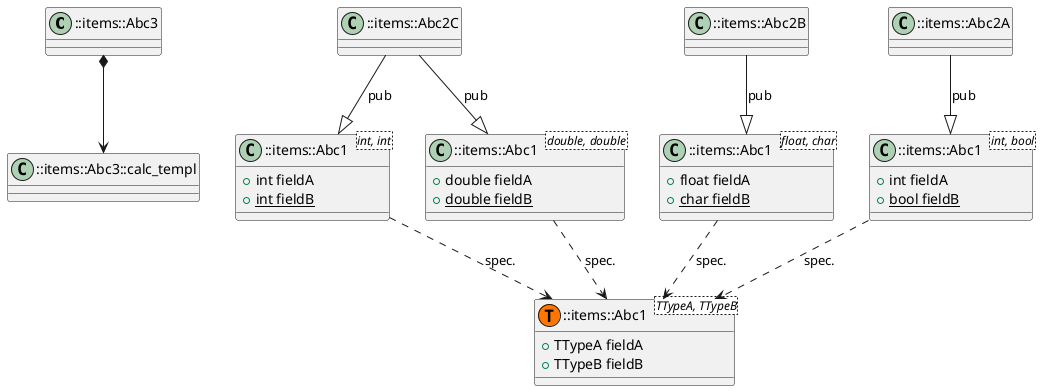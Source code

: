 @startuml

class "::items::Abc3" as @26 {
}
class "::items::Abc2C" as @42 {
}
class "::items::Abc2B" as @69 {
}
class "::items::Abc2A" as @101 {
}
class "::items::Abc1<int, int>" as @64 {
    {field} + int fieldA
    {field} {static} + int fieldB
}
class "::items::Abc1<double, double>" as @65 {
    {field} + double fieldA
    {field} {static} + double fieldB
}
class "::items::Abc1<float, char>" as @97 {
    {field} + float fieldA
    {field} {static} + char fieldB
}
class "::items::Abc1<TTypeA, TTypeB>" as @127 <<T,#FF7700>> {
    {field} + TTypeA fieldA
    {field} + TTypeB fieldB
}
class "::items::Abc1<int, bool>" as @124 {
    {field} + int fieldA
    {field} {static} + bool fieldB
}
class "::items::Abc3::calc_templ" as @60

' ::items::Abc3 *--> ::items::Abc3::calc_templ
"@26" *--> "@60"
' ::items::Abc2C --|> ::items::Abc1<int, int>
"@42" --|> "@64": "pub"
' ::items::Abc2C --|> ::items::Abc1<double, double>
"@42" --|> "@65": "pub"
' ::items::Abc2B --|> ::items::Abc1<float, char>
"@69" --|> "@97": "pub"
' ::items::Abc2A --|> ::items::Abc1<int, bool>
"@101" --|> "@124": "pub"
' ::items::Abc1<int, int> ..> ::items::Abc1: spec.
"@64" ..> "@127": spec.
' ::items::Abc1<double, double> ..> ::items::Abc1: spec.
"@65" ..> "@127": spec.
' ::items::Abc1<float, char> ..> ::items::Abc1: spec.
"@97" ..> "@127": spec.
' ::items::Abc1<int, bool> ..> ::items::Abc1: spec.
"@124" ..> "@127": spec.

@enduml
